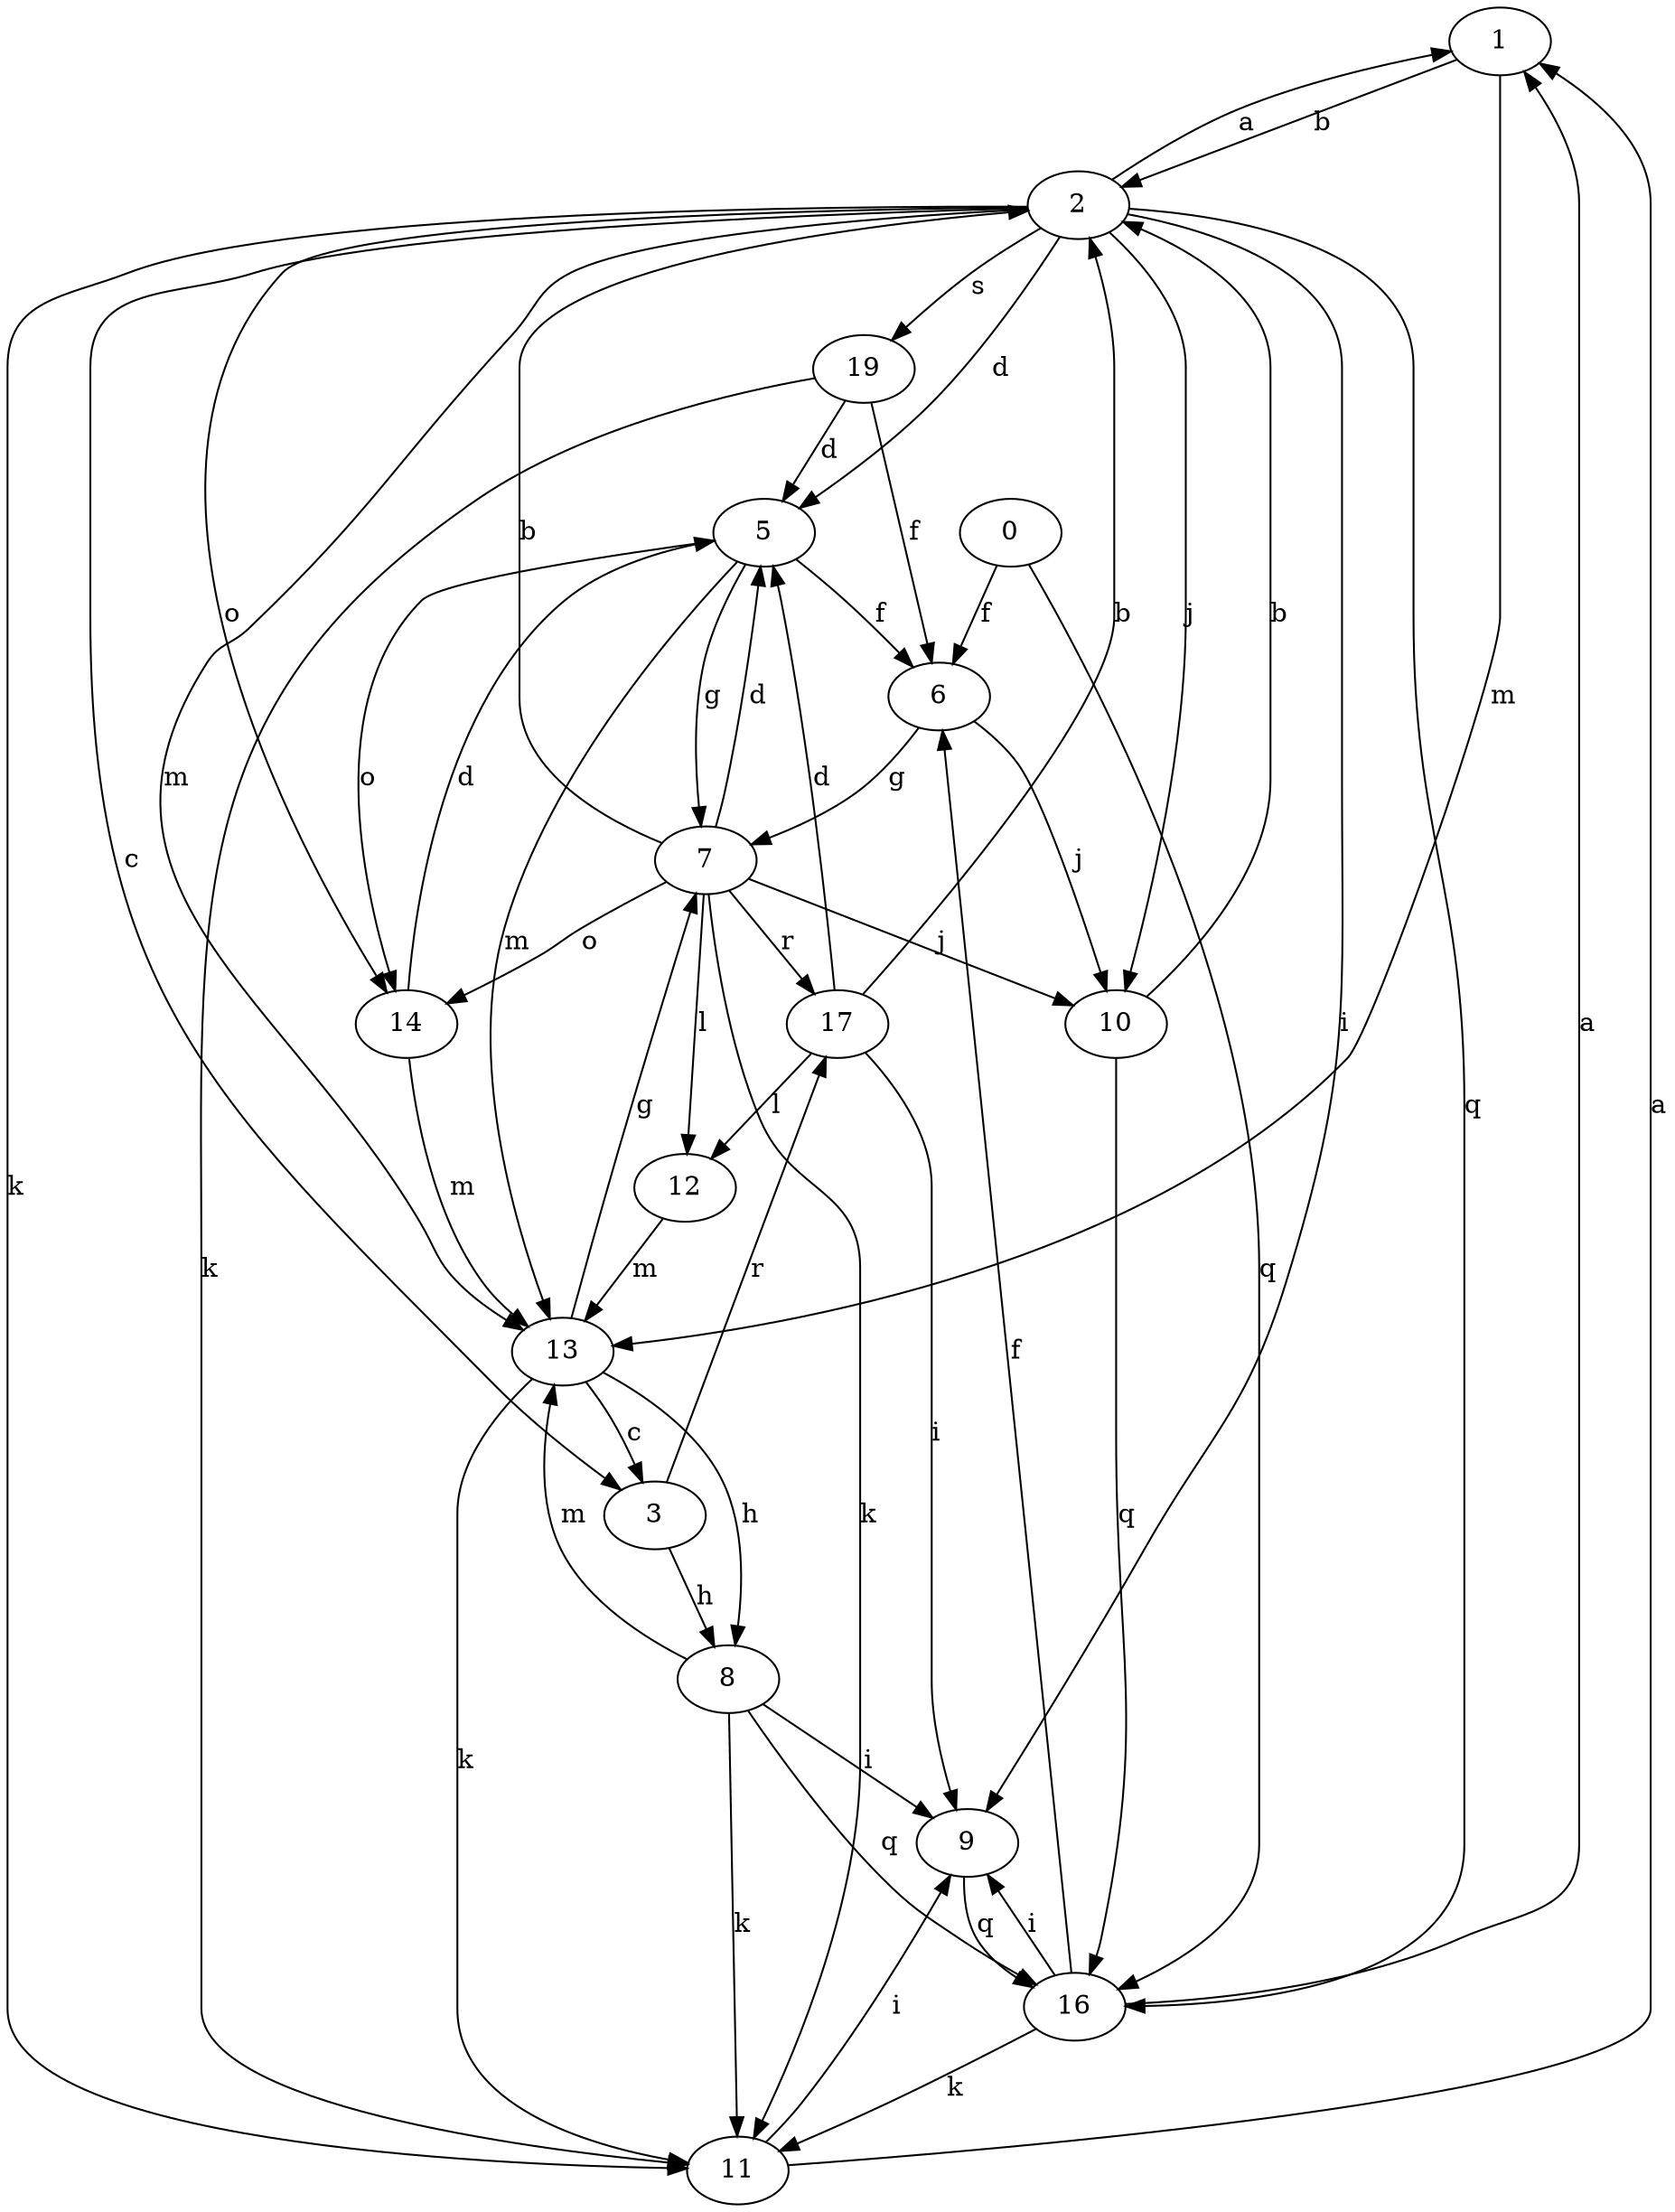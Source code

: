 strict digraph  {
1;
2;
3;
5;
6;
7;
0;
8;
9;
10;
11;
12;
13;
14;
16;
17;
19;
1 -> 2  [label=b];
1 -> 13  [label=m];
2 -> 1  [label=a];
2 -> 3  [label=c];
2 -> 5  [label=d];
2 -> 9  [label=i];
2 -> 10  [label=j];
2 -> 11  [label=k];
2 -> 13  [label=m];
2 -> 14  [label=o];
2 -> 16  [label=q];
2 -> 19  [label=s];
3 -> 8  [label=h];
3 -> 17  [label=r];
5 -> 6  [label=f];
5 -> 7  [label=g];
5 -> 13  [label=m];
5 -> 14  [label=o];
6 -> 7  [label=g];
6 -> 10  [label=j];
7 -> 2  [label=b];
7 -> 5  [label=d];
7 -> 10  [label=j];
7 -> 11  [label=k];
7 -> 12  [label=l];
7 -> 14  [label=o];
7 -> 17  [label=r];
0 -> 6  [label=f];
0 -> 16  [label=q];
8 -> 9  [label=i];
8 -> 11  [label=k];
8 -> 13  [label=m];
8 -> 16  [label=q];
9 -> 16  [label=q];
10 -> 2  [label=b];
10 -> 16  [label=q];
11 -> 1  [label=a];
11 -> 9  [label=i];
12 -> 13  [label=m];
13 -> 3  [label=c];
13 -> 7  [label=g];
13 -> 8  [label=h];
13 -> 11  [label=k];
14 -> 5  [label=d];
14 -> 13  [label=m];
16 -> 1  [label=a];
16 -> 6  [label=f];
16 -> 9  [label=i];
16 -> 11  [label=k];
17 -> 2  [label=b];
17 -> 5  [label=d];
17 -> 9  [label=i];
17 -> 12  [label=l];
19 -> 5  [label=d];
19 -> 6  [label=f];
19 -> 11  [label=k];
}
